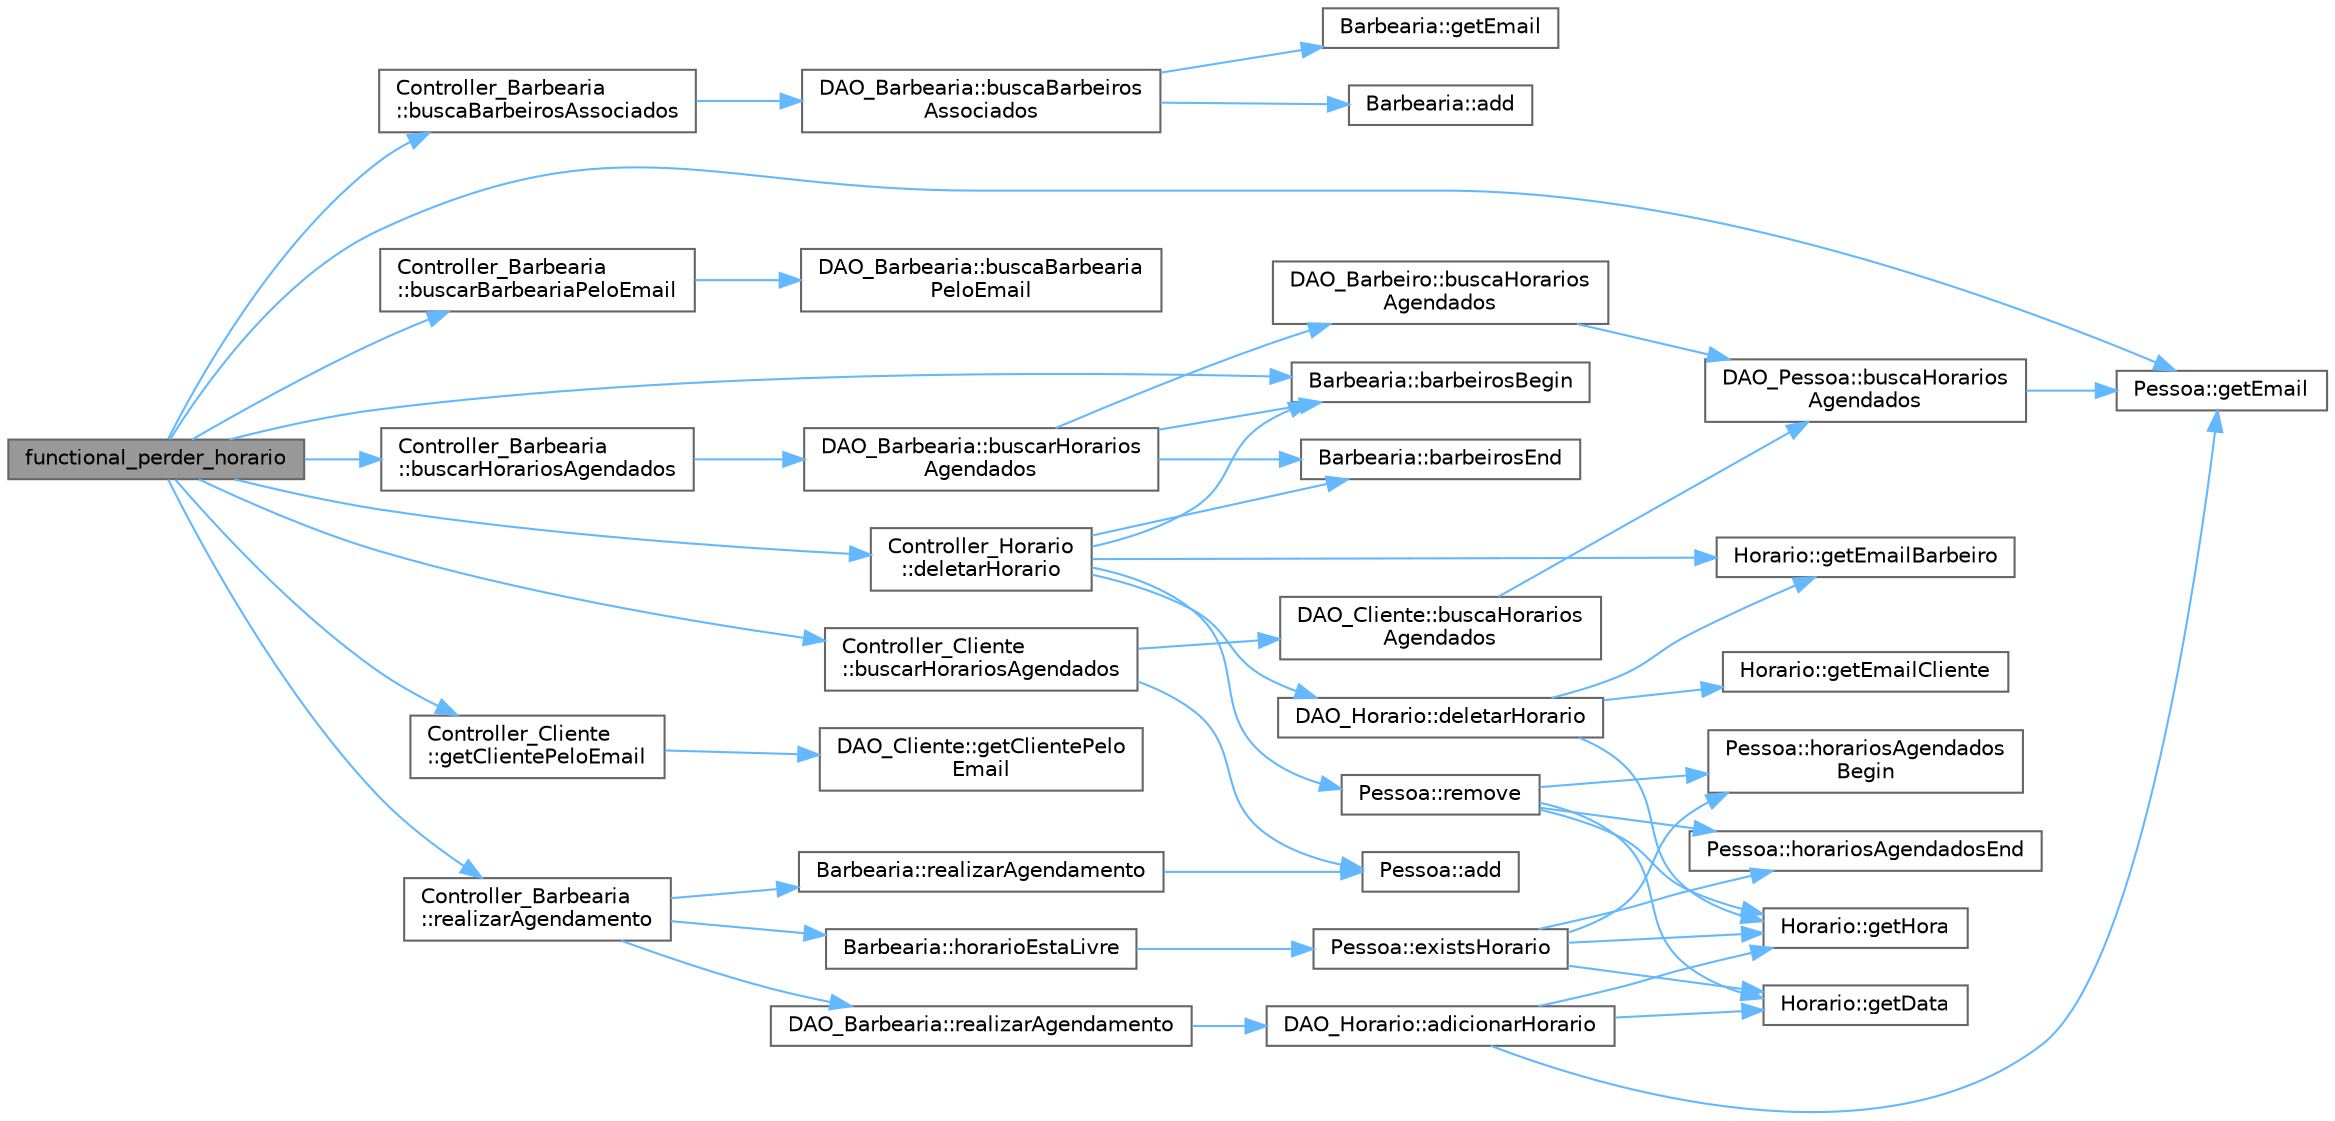 digraph "functional_perder_horario"
{
 // LATEX_PDF_SIZE
  bgcolor="transparent";
  edge [fontname=Helvetica,fontsize=10,labelfontname=Helvetica,labelfontsize=10];
  node [fontname=Helvetica,fontsize=10,shape=box,height=0.2,width=0.4];
  rankdir="LR";
  Node1 [id="Node000001",label="functional_perder_horario",height=0.2,width=0.4,color="gray40", fillcolor="grey60", style="filled", fontcolor="black",tooltip=" "];
  Node1 -> Node2 [id="edge1_Node000001_Node000002",color="steelblue1",style="solid",tooltip=" "];
  Node2 [id="Node000002",label="Barbearia::barbeirosBegin",height=0.2,width=0.4,color="grey40", fillcolor="white", style="filled",URL="$class_barbearia.html#a09b6abc054a76d7db8f1558ebf914885",tooltip=" "];
  Node1 -> Node3 [id="edge2_Node000001_Node000003",color="steelblue1",style="solid",tooltip=" "];
  Node3 [id="Node000003",label="Controller_Barbearia\l::buscaBarbeirosAssociados",height=0.2,width=0.4,color="grey40", fillcolor="white", style="filled",URL="$class_controller___barbearia.html#ac3dddaa12b66e142b3cb0bcf0f8b97d5",tooltip="Busca os barbeiros associados a uma barbearia."];
  Node3 -> Node4 [id="edge3_Node000003_Node000004",color="steelblue1",style="solid",tooltip=" "];
  Node4 [id="Node000004",label="DAO_Barbearia::buscaBarbeiros\lAssociados",height=0.2,width=0.4,color="grey40", fillcolor="white", style="filled",URL="$class_d_a_o___barbearia.html#abe1704f6784a4f1a6872bf6f645ed7b0",tooltip="Busca os barbeiros associados a uma barbearia."];
  Node4 -> Node5 [id="edge4_Node000004_Node000005",color="steelblue1",style="solid",tooltip=" "];
  Node5 [id="Node000005",label="Barbearia::add",height=0.2,width=0.4,color="grey40", fillcolor="white", style="filled",URL="$class_barbearia.html#ac91091fe07d6c4ce27c7dc42eb7c08b4",tooltip=" "];
  Node4 -> Node6 [id="edge5_Node000004_Node000006",color="steelblue1",style="solid",tooltip=" "];
  Node6 [id="Node000006",label="Barbearia::getEmail",height=0.2,width=0.4,color="grey40", fillcolor="white", style="filled",URL="$class_barbearia.html#a738c06dff340fdf090f39b2d8752f768",tooltip=" "];
  Node1 -> Node7 [id="edge6_Node000001_Node000007",color="steelblue1",style="solid",tooltip=" "];
  Node7 [id="Node000007",label="Controller_Barbearia\l::buscarBarbeariaPeloEmail",height=0.2,width=0.4,color="grey40", fillcolor="white", style="filled",URL="$class_controller___barbearia.html#aa4391f27313c42f55b37af15d640ee97",tooltip="Busca uma barbearia pelo email."];
  Node7 -> Node8 [id="edge7_Node000007_Node000008",color="steelblue1",style="solid",tooltip=" "];
  Node8 [id="Node000008",label="DAO_Barbearia::buscaBarbearia\lPeloEmail",height=0.2,width=0.4,color="grey40", fillcolor="white", style="filled",URL="$class_d_a_o___barbearia.html#a6ac094d11f5e60923974fe4b4761a3ad",tooltip="Busca uma barbearia pelo email."];
  Node1 -> Node9 [id="edge8_Node000001_Node000009",color="steelblue1",style="solid",tooltip=" "];
  Node9 [id="Node000009",label="Controller_Barbearia\l::buscarHorariosAgendados",height=0.2,width=0.4,color="grey40", fillcolor="white", style="filled",URL="$class_controller___barbearia.html#a8aa9f18fcb46c15e3cfb65e42bcb27c5",tooltip="Busca os horários agendados de uma barbearia."];
  Node9 -> Node10 [id="edge9_Node000009_Node000010",color="steelblue1",style="solid",tooltip=" "];
  Node10 [id="Node000010",label="DAO_Barbearia::buscarHorarios\lAgendados",height=0.2,width=0.4,color="grey40", fillcolor="white", style="filled",URL="$class_d_a_o___barbearia.html#a84523769ecd5f50f0ffeda3044129d9a",tooltip="Busca os horários agendados de todos os barbeiros associados à barbearia."];
  Node10 -> Node2 [id="edge10_Node000010_Node000002",color="steelblue1",style="solid",tooltip=" "];
  Node10 -> Node11 [id="edge11_Node000010_Node000011",color="steelblue1",style="solid",tooltip=" "];
  Node11 [id="Node000011",label="Barbearia::barbeirosEnd",height=0.2,width=0.4,color="grey40", fillcolor="white", style="filled",URL="$class_barbearia.html#abbcb6bd01615521f2cb86424c1247399",tooltip=" "];
  Node10 -> Node12 [id="edge12_Node000010_Node000012",color="steelblue1",style="solid",tooltip=" "];
  Node12 [id="Node000012",label="DAO_Barbeiro::buscaHorarios\lAgendados",height=0.2,width=0.4,color="grey40", fillcolor="white", style="filled",URL="$class_d_a_o___barbeiro.html#a95920097790e693f7321c7dddd759b52",tooltip="Busca os horários agendados para um barbeiro."];
  Node12 -> Node13 [id="edge13_Node000012_Node000013",color="steelblue1",style="solid",tooltip=" "];
  Node13 [id="Node000013",label="DAO_Pessoa::buscaHorarios\lAgendados",height=0.2,width=0.4,color="grey40", fillcolor="white", style="filled",URL="$class_d_a_o___pessoa.html#acc6e07363832c3a5eb265d155325ebf2",tooltip="Busca os horários agendados para uma pessoa."];
  Node13 -> Node14 [id="edge14_Node000013_Node000014",color="steelblue1",style="solid",tooltip=" "];
  Node14 [id="Node000014",label="Pessoa::getEmail",height=0.2,width=0.4,color="grey40", fillcolor="white", style="filled",URL="$class_pessoa.html#a0fe937f9358dd92f73441c3288e46500",tooltip=" "];
  Node1 -> Node15 [id="edge15_Node000001_Node000015",color="steelblue1",style="solid",tooltip=" "];
  Node15 [id="Node000015",label="Controller_Cliente\l::buscarHorariosAgendados",height=0.2,width=0.4,color="grey40", fillcolor="white", style="filled",URL="$class_controller___cliente.html#a2772ed4f7f2b21791238163b16aa80f0",tooltip="Busca os horários agendados para um cliente."];
  Node15 -> Node16 [id="edge16_Node000015_Node000016",color="steelblue1",style="solid",tooltip=" "];
  Node16 [id="Node000016",label="Pessoa::add",height=0.2,width=0.4,color="grey40", fillcolor="white", style="filled",URL="$class_pessoa.html#a69d7d032ce6b9ea847f5ced8a9abefc3",tooltip="Adiciona um horário à lista de horários agendados."];
  Node15 -> Node17 [id="edge17_Node000015_Node000017",color="steelblue1",style="solid",tooltip=" "];
  Node17 [id="Node000017",label="DAO_Cliente::buscaHorarios\lAgendados",height=0.2,width=0.4,color="grey40", fillcolor="white", style="filled",URL="$class_d_a_o___cliente.html#a8385614920c4b4aee3a5ab2bb963eff5",tooltip="Busca os horários agendados para um cliente."];
  Node17 -> Node13 [id="edge18_Node000017_Node000013",color="steelblue1",style="solid",tooltip=" "];
  Node1 -> Node18 [id="edge19_Node000001_Node000018",color="steelblue1",style="solid",tooltip=" "];
  Node18 [id="Node000018",label="Controller_Horario\l::deletarHorario",height=0.2,width=0.4,color="grey40", fillcolor="white", style="filled",URL="$class_controller___horario.html#a2c6d77f6089fc044c81c360886246dc4",tooltip=" "];
  Node18 -> Node2 [id="edge20_Node000018_Node000002",color="steelblue1",style="solid",tooltip=" "];
  Node18 -> Node11 [id="edge21_Node000018_Node000011",color="steelblue1",style="solid",tooltip=" "];
  Node18 -> Node19 [id="edge22_Node000018_Node000019",color="steelblue1",style="solid",tooltip=" "];
  Node19 [id="Node000019",label="DAO_Horario::deletarHorario",height=0.2,width=0.4,color="grey40", fillcolor="white", style="filled",URL="$class_d_a_o___horario.html#a90a269426f57dfac32f73fdc41526670",tooltip=" "];
  Node19 -> Node20 [id="edge23_Node000019_Node000020",color="steelblue1",style="solid",tooltip=" "];
  Node20 [id="Node000020",label="Horario::getEmailBarbeiro",height=0.2,width=0.4,color="grey40", fillcolor="white", style="filled",URL="$class_horario.html#abc3c3d3e02474060f1864d14872221bf",tooltip="Getter para o atributo email_barbeiro."];
  Node19 -> Node21 [id="edge24_Node000019_Node000021",color="steelblue1",style="solid",tooltip=" "];
  Node21 [id="Node000021",label="Horario::getEmailCliente",height=0.2,width=0.4,color="grey40", fillcolor="white", style="filled",URL="$class_horario.html#ab115f048d12f0d46f92c2fc3e1faa5e9",tooltip="Getter para o atributo email_cliente."];
  Node19 -> Node22 [id="edge25_Node000019_Node000022",color="steelblue1",style="solid",tooltip=" "];
  Node22 [id="Node000022",label="Horario::getHora",height=0.2,width=0.4,color="grey40", fillcolor="white", style="filled",URL="$class_horario.html#a07a4aec4ebeab8637ab670a4a2747158",tooltip="Getter para o atributo hora."];
  Node18 -> Node20 [id="edge26_Node000018_Node000020",color="steelblue1",style="solid",tooltip=" "];
  Node18 -> Node23 [id="edge27_Node000018_Node000023",color="steelblue1",style="solid",tooltip=" "];
  Node23 [id="Node000023",label="Pessoa::remove",height=0.2,width=0.4,color="grey40", fillcolor="white", style="filled",URL="$class_pessoa.html#a2b49ee65a77e757aad181e7a6d55adfd",tooltip="Remove um horário da lista de horários agendados."];
  Node23 -> Node24 [id="edge28_Node000023_Node000024",color="steelblue1",style="solid",tooltip=" "];
  Node24 [id="Node000024",label="Horario::getData",height=0.2,width=0.4,color="grey40", fillcolor="white", style="filled",URL="$class_horario.html#aadb59554ffae0bfd66e75f1c1d607f7c",tooltip="Getter para o atributo data."];
  Node23 -> Node22 [id="edge29_Node000023_Node000022",color="steelblue1",style="solid",tooltip=" "];
  Node23 -> Node25 [id="edge30_Node000023_Node000025",color="steelblue1",style="solid",tooltip=" "];
  Node25 [id="Node000025",label="Pessoa::horariosAgendados\lBegin",height=0.2,width=0.4,color="grey40", fillcolor="white", style="filled",URL="$class_pessoa.html#a2b15f3b2ffa585f0d8afae2ea20b7d42",tooltip=" "];
  Node23 -> Node26 [id="edge31_Node000023_Node000026",color="steelblue1",style="solid",tooltip=" "];
  Node26 [id="Node000026",label="Pessoa::horariosAgendadosEnd",height=0.2,width=0.4,color="grey40", fillcolor="white", style="filled",URL="$class_pessoa.html#a2a476cb77e351421f997f6f6c3952b56",tooltip=" "];
  Node1 -> Node27 [id="edge32_Node000001_Node000027",color="steelblue1",style="solid",tooltip=" "];
  Node27 [id="Node000027",label="Controller_Cliente\l::getClientePeloEmail",height=0.2,width=0.4,color="grey40", fillcolor="white", style="filled",URL="$class_controller___cliente.html#a430b1b15e43e946fa30a01ccb214f011",tooltip="Obtém um objeto Cliente pelo email."];
  Node27 -> Node28 [id="edge33_Node000027_Node000028",color="steelblue1",style="solid",tooltip=" "];
  Node28 [id="Node000028",label="DAO_Cliente::getClientePelo\lEmail",height=0.2,width=0.4,color="grey40", fillcolor="white", style="filled",URL="$class_d_a_o___cliente.html#a84c8757d33e52dbb6a8c7393770a011a",tooltip="Obtém um objeto Cliente pelo email."];
  Node1 -> Node14 [id="edge34_Node000001_Node000014",color="steelblue1",style="solid",tooltip=" "];
  Node1 -> Node29 [id="edge35_Node000001_Node000029",color="steelblue1",style="solid",tooltip=" "];
  Node29 [id="Node000029",label="Controller_Barbearia\l::realizarAgendamento",height=0.2,width=0.4,color="grey40", fillcolor="white", style="filled",URL="$class_controller___barbearia.html#a3565f4de6f990ef61b1d4b843187225b",tooltip="Realiza o agendamento de um horário na barbearia."];
  Node29 -> Node30 [id="edge36_Node000029_Node000030",color="steelblue1",style="solid",tooltip=" "];
  Node30 [id="Node000030",label="Barbearia::horarioEstaLivre",height=0.2,width=0.4,color="grey40", fillcolor="white", style="filled",URL="$class_barbearia.html#a05da273e2e266b0c653b6ddd69678a70",tooltip="Verifica se o horário desejado está disponível."];
  Node30 -> Node31 [id="edge37_Node000030_Node000031",color="steelblue1",style="solid",tooltip=" "];
  Node31 [id="Node000031",label="Pessoa::existsHorario",height=0.2,width=0.4,color="grey40", fillcolor="white", style="filled",URL="$class_pessoa.html#aa9e1353cb831dd106b37429f3e446679",tooltip="Verifica se um horário já está na lista de horários agendados."];
  Node31 -> Node24 [id="edge38_Node000031_Node000024",color="steelblue1",style="solid",tooltip=" "];
  Node31 -> Node22 [id="edge39_Node000031_Node000022",color="steelblue1",style="solid",tooltip=" "];
  Node31 -> Node25 [id="edge40_Node000031_Node000025",color="steelblue1",style="solid",tooltip=" "];
  Node31 -> Node26 [id="edge41_Node000031_Node000026",color="steelblue1",style="solid",tooltip=" "];
  Node29 -> Node32 [id="edge42_Node000029_Node000032",color="steelblue1",style="solid",tooltip=" "];
  Node32 [id="Node000032",label="DAO_Barbearia::realizarAgendamento",height=0.2,width=0.4,color="grey40", fillcolor="white", style="filled",URL="$class_d_a_o___barbearia.html#a626bc69f87b9c5e87a5f6e97237b5b35",tooltip="Realiza o agendamento de um horário na barbearia."];
  Node32 -> Node33 [id="edge43_Node000032_Node000033",color="steelblue1",style="solid",tooltip=" "];
  Node33 [id="Node000033",label="DAO_Horario::adicionarHorario",height=0.2,width=0.4,color="grey40", fillcolor="white", style="filled",URL="$class_d_a_o___horario.html#a723fde596babefe1320a5bbd26aa7714",tooltip=" "];
  Node33 -> Node24 [id="edge44_Node000033_Node000024",color="steelblue1",style="solid",tooltip=" "];
  Node33 -> Node14 [id="edge45_Node000033_Node000014",color="steelblue1",style="solid",tooltip=" "];
  Node33 -> Node22 [id="edge46_Node000033_Node000022",color="steelblue1",style="solid",tooltip=" "];
  Node29 -> Node34 [id="edge47_Node000029_Node000034",color="steelblue1",style="solid",tooltip=" "];
  Node34 [id="Node000034",label="Barbearia::realizarAgendamento",height=0.2,width=0.4,color="grey40", fillcolor="white", style="filled",URL="$class_barbearia.html#ab858b840cab5d3f22e0a5328a88d3dbd",tooltip=" "];
  Node34 -> Node16 [id="edge48_Node000034_Node000016",color="steelblue1",style="solid",tooltip=" "];
}
